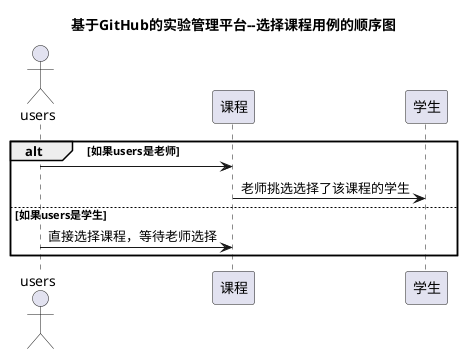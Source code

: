 @startuml
title 基于GitHub的实验管理平台--选择课程用例的顺序图
actor users
alt 如果users是老师
    users -> 课程
	课程 -> 学生:老师挑选选择了该课程的学生
else 如果users是学生
    users -> 课程:直接选择课程，等待老师选择
end
@enduml